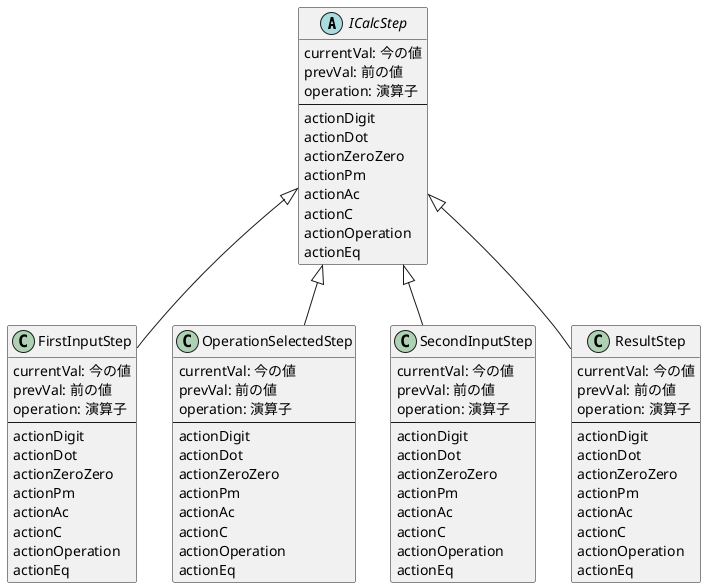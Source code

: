 @startuml calc_steps

abstract ICalcStep {
    currentVal: 今の値
    prevVal: 前の値
    operation: 演算子
    ---
    actionDigit
    actionDot
    actionZeroZero
    actionPm
    actionAc
    actionC
    actionOperation
    actionEq
}

class FirstInputStep {
    currentVal: 今の値
    prevVal: 前の値
    operation: 演算子
    ---
    actionDigit
    actionDot
    actionZeroZero
    actionPm
    actionAc
    actionC
    actionOperation
    actionEq
}

class OperationSelectedStep {
    currentVal: 今の値
    prevVal: 前の値
    operation: 演算子
    ---
    actionDigit
    actionDot
    actionZeroZero
    actionPm
    actionAc
    actionC
    actionOperation
    actionEq
}

class SecondInputStep {
    currentVal: 今の値
    prevVal: 前の値
    operation: 演算子
    ---
    actionDigit
    actionDot
    actionZeroZero
    actionPm
    actionAc
    actionC
    actionOperation
    actionEq
}

class ResultStep {
    currentVal: 今の値
    prevVal: 前の値
    operation: 演算子
    ---
    actionDigit
    actionDot
    actionZeroZero
    actionPm
    actionAc
    actionC
    actionOperation
    actionEq
}

FirstInputStep -up-|> ICalcStep
OperationSelectedStep -up-|> ICalcStep
SecondInputStep -up-|> ICalcStep
ResultStep -up-|> ICalcStep

@enduml
